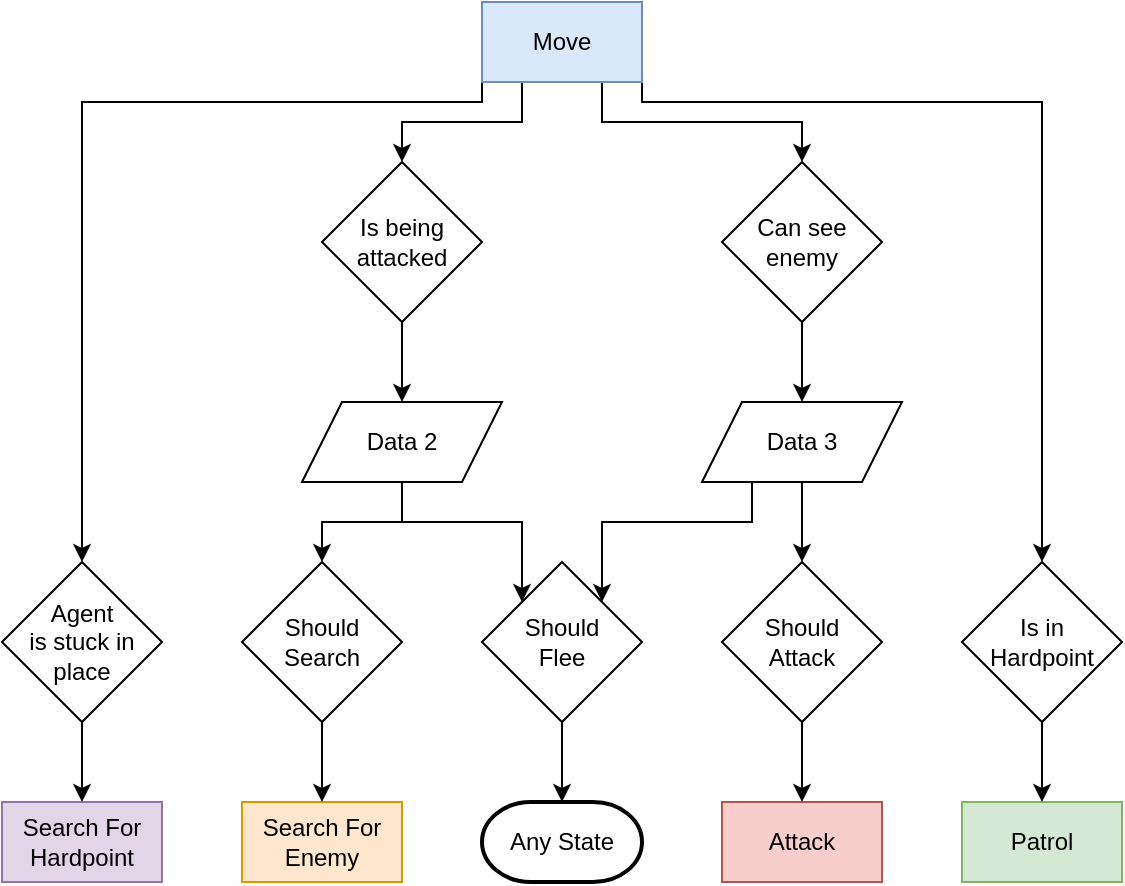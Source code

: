 <mxfile version="18.0.1" type="device"><diagram id="n7P58HKi0JeE72_OpIXP" name="Page-1"><mxGraphModel dx="868" dy="553" grid="1" gridSize="10" guides="1" tooltips="1" connect="1" arrows="1" fold="1" page="1" pageScale="1" pageWidth="850" pageHeight="1100" math="0" shadow="0"><root><mxCell id="0"/><mxCell id="1" parent="0"/><mxCell id="XYyhovo_MSZXTH2XYDP2-23" style="edgeStyle=orthogonalEdgeStyle;rounded=0;orthogonalLoop=1;jettySize=auto;html=1;exitX=0.25;exitY=1;exitDx=0;exitDy=0;entryX=0.5;entryY=0;entryDx=0;entryDy=0;" parent="1" source="en43Yr7qIY7s1oUDY_fR-5" target="XYyhovo_MSZXTH2XYDP2-14" edge="1"><mxGeometry relative="1" as="geometry"/></mxCell><mxCell id="XYyhovo_MSZXTH2XYDP2-24" style="edgeStyle=orthogonalEdgeStyle;rounded=0;orthogonalLoop=1;jettySize=auto;html=1;exitX=0.75;exitY=1;exitDx=0;exitDy=0;entryX=0.5;entryY=0;entryDx=0;entryDy=0;" parent="1" source="en43Yr7qIY7s1oUDY_fR-5" target="XYyhovo_MSZXTH2XYDP2-19" edge="1"><mxGeometry relative="1" as="geometry"/></mxCell><mxCell id="XYyhovo_MSZXTH2XYDP2-25" style="edgeStyle=orthogonalEdgeStyle;rounded=0;orthogonalLoop=1;jettySize=auto;html=1;exitX=0;exitY=1;exitDx=0;exitDy=0;" parent="1" source="en43Yr7qIY7s1oUDY_fR-5" target="RAzVsH9xtHUZRKMT-b9S-1" edge="1"><mxGeometry relative="1" as="geometry"><Array as="points"><mxPoint x="440" y="90"/><mxPoint x="240" y="90"/></Array></mxGeometry></mxCell><mxCell id="XYyhovo_MSZXTH2XYDP2-26" style="edgeStyle=orthogonalEdgeStyle;rounded=0;orthogonalLoop=1;jettySize=auto;html=1;exitX=1;exitY=1;exitDx=0;exitDy=0;entryX=0.5;entryY=0;entryDx=0;entryDy=0;" parent="1" source="en43Yr7qIY7s1oUDY_fR-5" target="DerMeG3HZm9Yb7gEbb3U-3" edge="1"><mxGeometry relative="1" as="geometry"><Array as="points"><mxPoint x="520" y="90"/><mxPoint x="720" y="90"/></Array></mxGeometry></mxCell><mxCell id="en43Yr7qIY7s1oUDY_fR-5" value="Move" style="rounded=0;whiteSpace=wrap;html=1;fillColor=#dae8fc;strokeColor=#6c8ebf;" parent="1" vertex="1"><mxGeometry x="440" y="40" width="80" height="40" as="geometry"/></mxCell><mxCell id="en43Yr7qIY7s1oUDY_fR-9" value="Search For Hardpoint" style="rounded=0;whiteSpace=wrap;html=1;fillColor=#e1d5e7;strokeColor=#9673a6;" parent="1" vertex="1"><mxGeometry x="200" y="440" width="80" height="40" as="geometry"/></mxCell><mxCell id="en43Yr7qIY7s1oUDY_fR-14" value="Patrol" style="rounded=0;whiteSpace=wrap;html=1;fillColor=#d5e8d4;strokeColor=#82b366;" parent="1" vertex="1"><mxGeometry x="680" y="440" width="80" height="40" as="geometry"/></mxCell><mxCell id="DerMeG3HZm9Yb7gEbb3U-1" style="edgeStyle=orthogonalEdgeStyle;rounded=0;orthogonalLoop=1;jettySize=auto;html=1;exitX=0.5;exitY=1;exitDx=0;exitDy=0;" parent="1" source="RAzVsH9xtHUZRKMT-b9S-1" target="en43Yr7qIY7s1oUDY_fR-9" edge="1"><mxGeometry relative="1" as="geometry"/></mxCell><mxCell id="RAzVsH9xtHUZRKMT-b9S-1" value="Agent &lt;br&gt;is stuck in &lt;br&gt;place" style="rhombus;whiteSpace=wrap;html=1;rounded=0;" parent="1" vertex="1"><mxGeometry x="200" y="320" width="80" height="80" as="geometry"/></mxCell><mxCell id="DerMeG3HZm9Yb7gEbb3U-4" style="edgeStyle=orthogonalEdgeStyle;rounded=0;orthogonalLoop=1;jettySize=auto;html=1;exitX=0.5;exitY=1;exitDx=0;exitDy=0;entryX=0.5;entryY=0;entryDx=0;entryDy=0;" parent="1" source="DerMeG3HZm9Yb7gEbb3U-3" target="en43Yr7qIY7s1oUDY_fR-14" edge="1"><mxGeometry relative="1" as="geometry"/></mxCell><mxCell id="DerMeG3HZm9Yb7gEbb3U-3" value="Is in&lt;br&gt;Hardpoint" style="rhombus;whiteSpace=wrap;html=1;rounded=0;" parent="1" vertex="1"><mxGeometry x="680" y="320" width="80" height="80" as="geometry"/></mxCell><mxCell id="XYyhovo_MSZXTH2XYDP2-1" value="Attack" style="rounded=0;whiteSpace=wrap;html=1;fillColor=#f8cecc;strokeColor=#b85450;" parent="1" vertex="1"><mxGeometry x="560" y="440" width="80" height="40" as="geometry"/></mxCell><mxCell id="XYyhovo_MSZXTH2XYDP2-2" value="Search For Enemy" style="rounded=0;whiteSpace=wrap;html=1;fillColor=#ffe6cc;strokeColor=#d79b00;" parent="1" vertex="1"><mxGeometry x="320" y="440" width="80" height="40" as="geometry"/></mxCell><mxCell id="XYyhovo_MSZXTH2XYDP2-3" style="edgeStyle=orthogonalEdgeStyle;rounded=0;orthogonalLoop=1;jettySize=auto;html=1;exitX=0.5;exitY=1;exitDx=0;exitDy=0;entryX=0.5;entryY=0;entryDx=0;entryDy=0;" parent="1" source="XYyhovo_MSZXTH2XYDP2-4" target="XYyhovo_MSZXTH2XYDP2-1" edge="1"><mxGeometry relative="1" as="geometry"/></mxCell><mxCell id="XYyhovo_MSZXTH2XYDP2-4" value="Should&lt;br&gt;Attack" style="rhombus;whiteSpace=wrap;html=1;" parent="1" vertex="1"><mxGeometry x="560" y="320" width="80" height="80" as="geometry"/></mxCell><mxCell id="XYyhovo_MSZXTH2XYDP2-5" style="edgeStyle=orthogonalEdgeStyle;rounded=0;orthogonalLoop=1;jettySize=auto;html=1;exitX=0.5;exitY=1;exitDx=0;exitDy=0;entryX=0.5;entryY=0;entryDx=0;entryDy=0;" parent="1" source="XYyhovo_MSZXTH2XYDP2-7" target="XYyhovo_MSZXTH2XYDP2-4" edge="1"><mxGeometry relative="1" as="geometry"/></mxCell><mxCell id="XYyhovo_MSZXTH2XYDP2-6" style="edgeStyle=orthogonalEdgeStyle;rounded=0;orthogonalLoop=1;jettySize=auto;html=1;exitX=0.25;exitY=1;exitDx=0;exitDy=0;entryX=1;entryY=0;entryDx=0;entryDy=0;" parent="1" source="XYyhovo_MSZXTH2XYDP2-7" target="XYyhovo_MSZXTH2XYDP2-16" edge="1"><mxGeometry relative="1" as="geometry"/></mxCell><mxCell id="XYyhovo_MSZXTH2XYDP2-7" value="Data 3" style="shape=parallelogram;perimeter=parallelogramPerimeter;whiteSpace=wrap;html=1;fixedSize=1;" parent="1" vertex="1"><mxGeometry x="550" y="240" width="100" height="40" as="geometry"/></mxCell><mxCell id="XYyhovo_MSZXTH2XYDP2-8" style="edgeStyle=orthogonalEdgeStyle;rounded=0;orthogonalLoop=1;jettySize=auto;html=1;exitX=0.5;exitY=1;exitDx=0;exitDy=0;entryX=0.5;entryY=0;entryDx=0;entryDy=0;" parent="1" source="XYyhovo_MSZXTH2XYDP2-10" target="XYyhovo_MSZXTH2XYDP2-12" edge="1"><mxGeometry relative="1" as="geometry"/></mxCell><mxCell id="XYyhovo_MSZXTH2XYDP2-9" style="edgeStyle=orthogonalEdgeStyle;rounded=0;orthogonalLoop=1;jettySize=auto;html=1;exitX=0.5;exitY=1;exitDx=0;exitDy=0;entryX=0;entryY=0;entryDx=0;entryDy=0;" parent="1" source="XYyhovo_MSZXTH2XYDP2-10" target="XYyhovo_MSZXTH2XYDP2-16" edge="1"><mxGeometry relative="1" as="geometry"/></mxCell><mxCell id="XYyhovo_MSZXTH2XYDP2-10" value="Data 2" style="shape=parallelogram;perimeter=parallelogramPerimeter;whiteSpace=wrap;html=1;fixedSize=1;" parent="1" vertex="1"><mxGeometry x="350" y="240" width="100" height="40" as="geometry"/></mxCell><mxCell id="XYyhovo_MSZXTH2XYDP2-11" style="edgeStyle=orthogonalEdgeStyle;rounded=0;orthogonalLoop=1;jettySize=auto;html=1;exitX=0.5;exitY=1;exitDx=0;exitDy=0;entryX=0.5;entryY=0;entryDx=0;entryDy=0;" parent="1" source="XYyhovo_MSZXTH2XYDP2-12" target="XYyhovo_MSZXTH2XYDP2-2" edge="1"><mxGeometry relative="1" as="geometry"/></mxCell><mxCell id="XYyhovo_MSZXTH2XYDP2-12" value="Should Search" style="rhombus;whiteSpace=wrap;html=1;" parent="1" vertex="1"><mxGeometry x="320" y="320" width="80" height="80" as="geometry"/></mxCell><mxCell id="XYyhovo_MSZXTH2XYDP2-13" style="edgeStyle=orthogonalEdgeStyle;rounded=0;orthogonalLoop=1;jettySize=auto;html=1;exitX=0.5;exitY=1;exitDx=0;exitDy=0;entryX=0.5;entryY=0;entryDx=0;entryDy=0;" parent="1" source="XYyhovo_MSZXTH2XYDP2-14" target="XYyhovo_MSZXTH2XYDP2-10" edge="1"><mxGeometry relative="1" as="geometry"/></mxCell><mxCell id="XYyhovo_MSZXTH2XYDP2-14" value="Is being attacked" style="rhombus;whiteSpace=wrap;html=1;" parent="1" vertex="1"><mxGeometry x="360" y="120" width="80" height="80" as="geometry"/></mxCell><mxCell id="XYyhovo_MSZXTH2XYDP2-15" style="edgeStyle=orthogonalEdgeStyle;rounded=0;orthogonalLoop=1;jettySize=auto;html=1;exitX=0.5;exitY=1;exitDx=0;exitDy=0;entryX=0.5;entryY=0;entryDx=0;entryDy=0;entryPerimeter=0;" parent="1" source="XYyhovo_MSZXTH2XYDP2-16" target="XYyhovo_MSZXTH2XYDP2-17" edge="1"><mxGeometry relative="1" as="geometry"/></mxCell><mxCell id="XYyhovo_MSZXTH2XYDP2-16" value="Should &lt;br&gt;Flee" style="rhombus;whiteSpace=wrap;html=1;" parent="1" vertex="1"><mxGeometry x="440" y="320" width="80" height="80" as="geometry"/></mxCell><mxCell id="XYyhovo_MSZXTH2XYDP2-17" value="Any State" style="strokeWidth=2;html=1;shape=mxgraph.flowchart.terminator;whiteSpace=wrap;rounded=0;" parent="1" vertex="1"><mxGeometry x="440" y="440" width="80" height="40" as="geometry"/></mxCell><mxCell id="XYyhovo_MSZXTH2XYDP2-18" style="edgeStyle=orthogonalEdgeStyle;rounded=0;orthogonalLoop=1;jettySize=auto;html=1;exitX=0.5;exitY=1;exitDx=0;exitDy=0;entryX=0.5;entryY=0;entryDx=0;entryDy=0;" parent="1" source="XYyhovo_MSZXTH2XYDP2-19" target="XYyhovo_MSZXTH2XYDP2-7" edge="1"><mxGeometry relative="1" as="geometry"/></mxCell><mxCell id="XYyhovo_MSZXTH2XYDP2-19" value="Can see enemy" style="rhombus;whiteSpace=wrap;html=1;" parent="1" vertex="1"><mxGeometry x="560" y="120" width="80" height="80" as="geometry"/></mxCell></root></mxGraphModel></diagram></mxfile>
